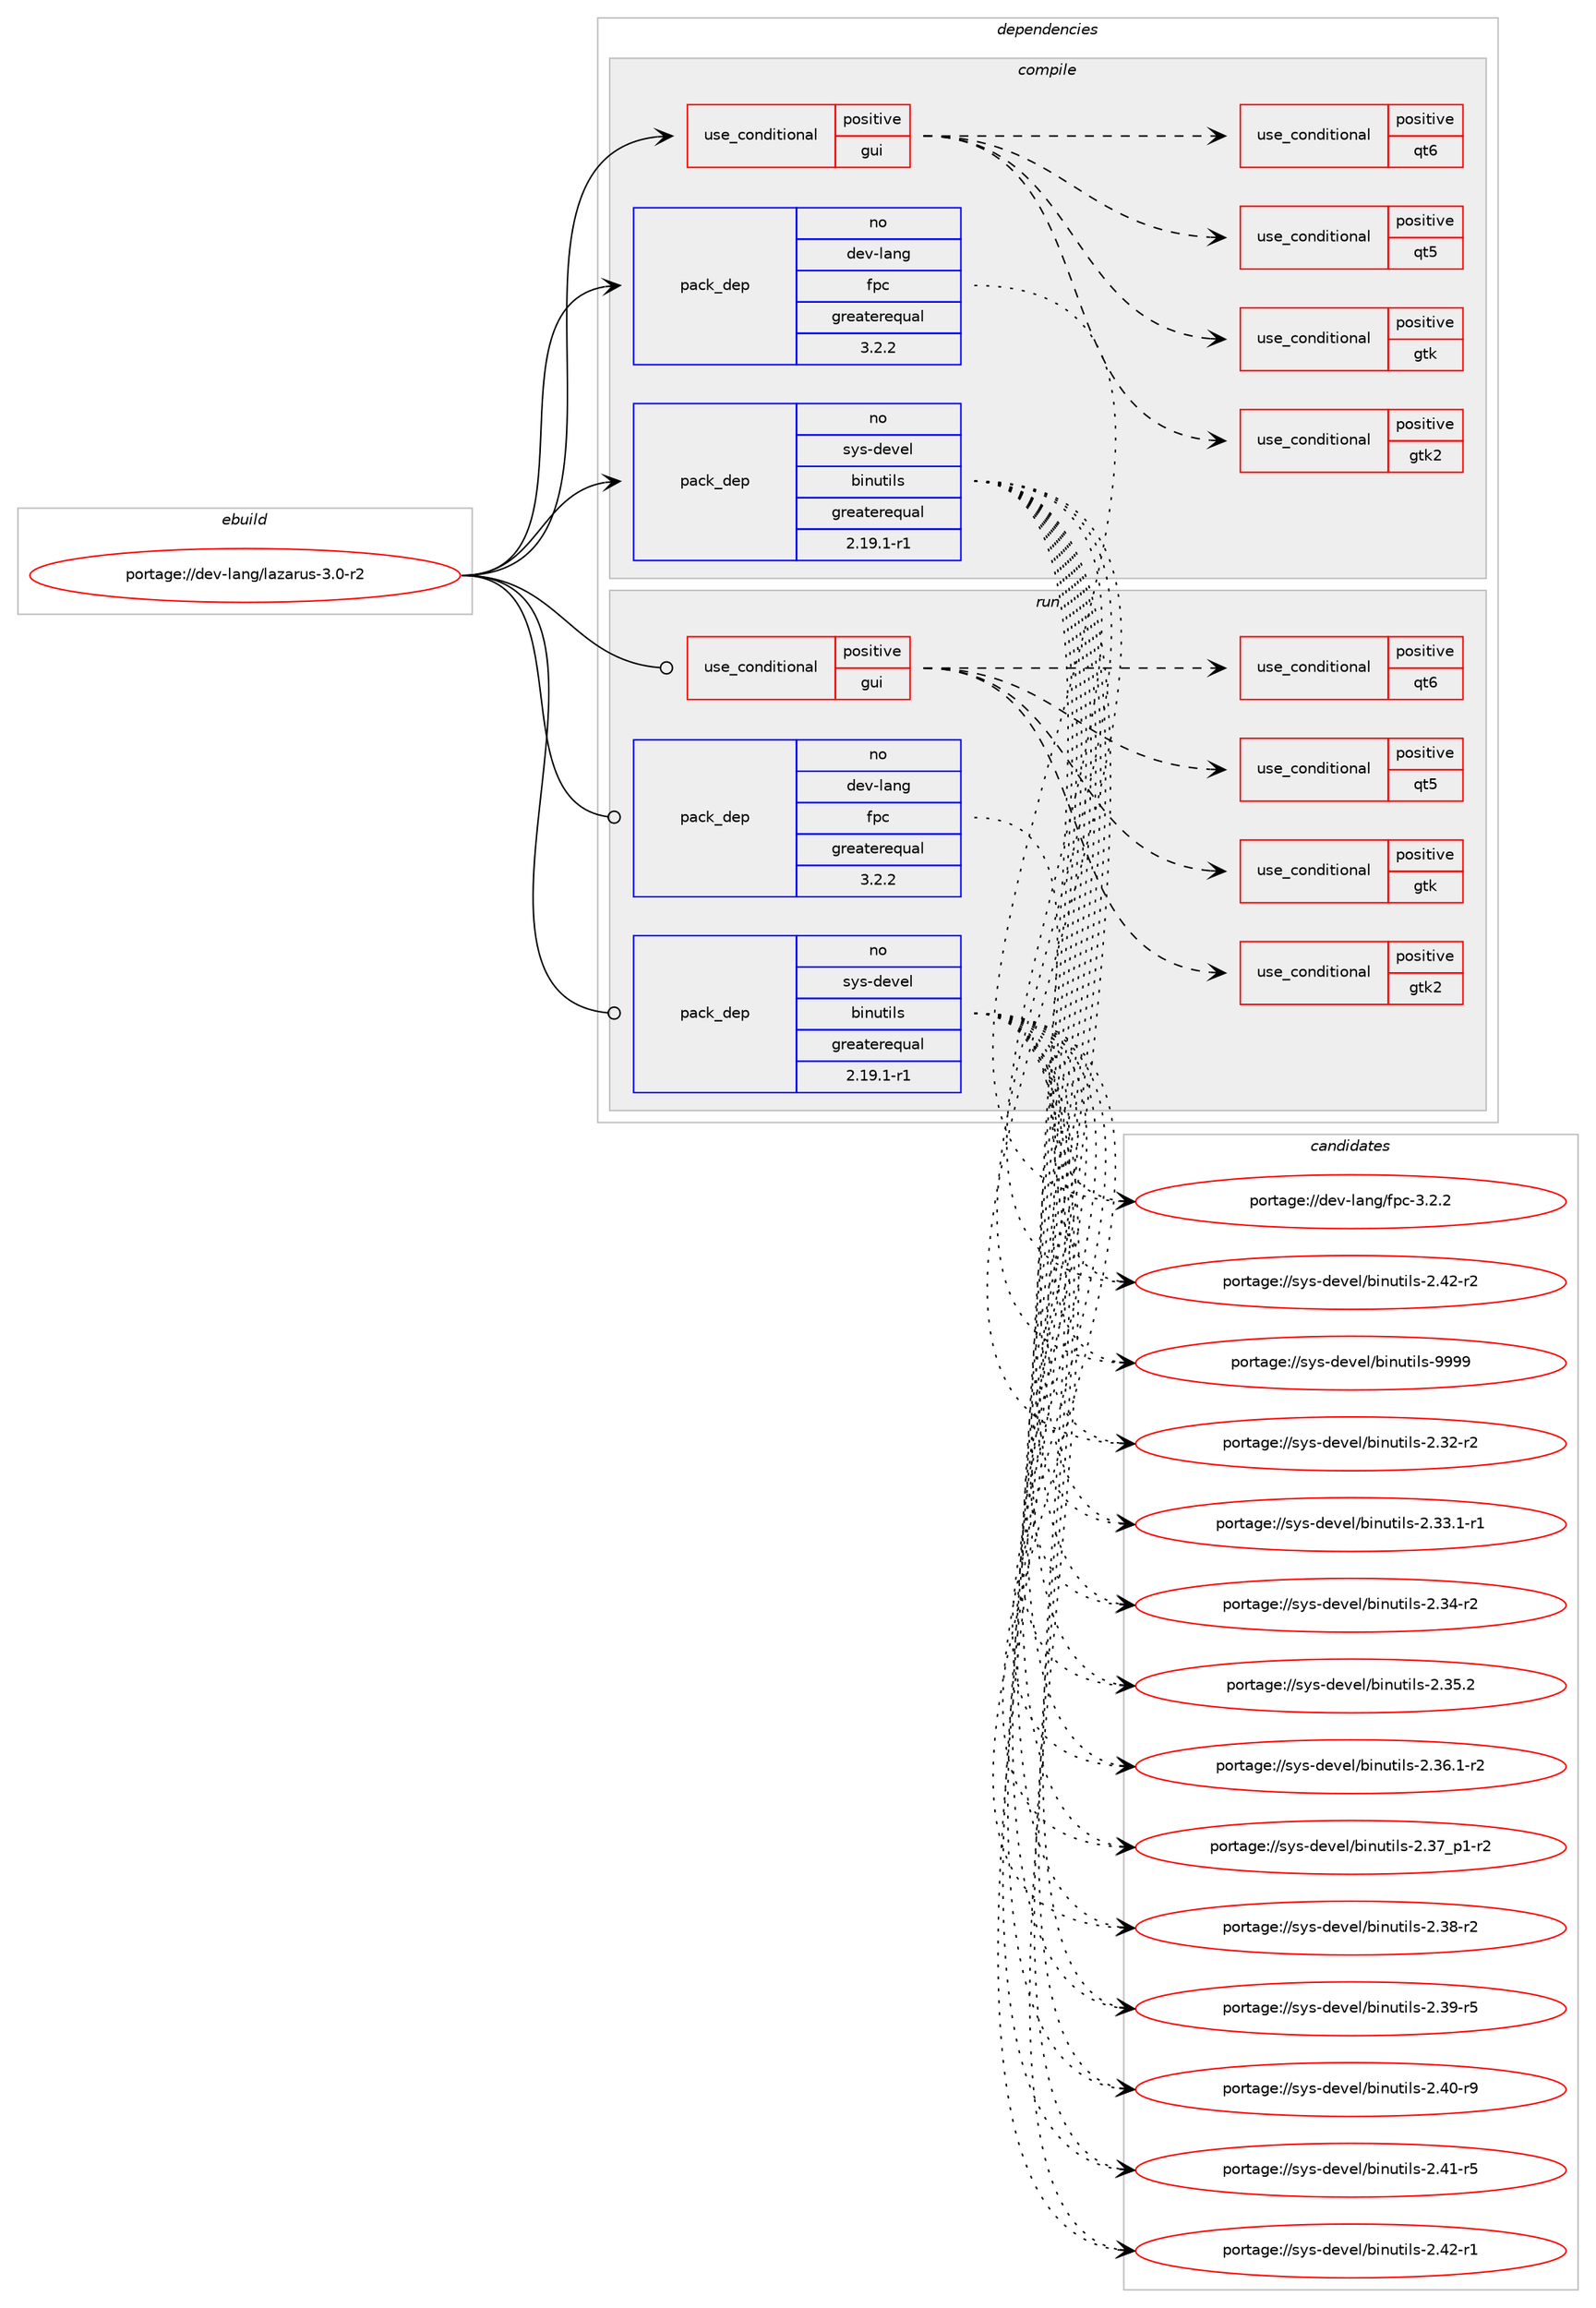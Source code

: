 digraph prolog {

# *************
# Graph options
# *************

newrank=true;
concentrate=true;
compound=true;
graph [rankdir=LR,fontname=Helvetica,fontsize=10,ranksep=1.5];#, ranksep=2.5, nodesep=0.2];
edge  [arrowhead=vee];
node  [fontname=Helvetica,fontsize=10];

# **********
# The ebuild
# **********

subgraph cluster_leftcol {
color=gray;
rank=same;
label=<<i>ebuild</i>>;
id [label="portage://dev-lang/lazarus-3.0-r2", color=red, width=4, href="../dev-lang/lazarus-3.0-r2.svg"];
}

# ****************
# The dependencies
# ****************

subgraph cluster_midcol {
color=gray;
label=<<i>dependencies</i>>;
subgraph cluster_compile {
fillcolor="#eeeeee";
style=filled;
label=<<i>compile</i>>;
subgraph cond22394 {
dependency50431 [label=<<TABLE BORDER="0" CELLBORDER="1" CELLSPACING="0" CELLPADDING="4"><TR><TD ROWSPAN="3" CELLPADDING="10">use_conditional</TD></TR><TR><TD>positive</TD></TR><TR><TD>gui</TD></TR></TABLE>>, shape=none, color=red];
subgraph cond22395 {
dependency50432 [label=<<TABLE BORDER="0" CELLBORDER="1" CELLSPACING="0" CELLPADDING="4"><TR><TD ROWSPAN="3" CELLPADDING="10">use_conditional</TD></TR><TR><TD>positive</TD></TR><TR><TD>gtk2</TD></TR></TABLE>>, shape=none, color=red];
# *** BEGIN UNKNOWN DEPENDENCY TYPE (TODO) ***
# dependency50432 -> package_dependency(portage://dev-lang/lazarus-3.0-r2,install,no,x11-libs,gtk+,none,[,,],[slot(2)],[])
# *** END UNKNOWN DEPENDENCY TYPE (TODO) ***

}
dependency50431:e -> dependency50432:w [weight=20,style="dashed",arrowhead="vee"];
subgraph cond22396 {
dependency50433 [label=<<TABLE BORDER="0" CELLBORDER="1" CELLSPACING="0" CELLPADDING="4"><TR><TD ROWSPAN="3" CELLPADDING="10">use_conditional</TD></TR><TR><TD>positive</TD></TR><TR><TD>gtk</TD></TR></TABLE>>, shape=none, color=red];
# *** BEGIN UNKNOWN DEPENDENCY TYPE (TODO) ***
# dependency50433 -> package_dependency(portage://dev-lang/lazarus-3.0-r2,install,no,x11-libs,gtk+,none,[,,],[slot(3)],[])
# *** END UNKNOWN DEPENDENCY TYPE (TODO) ***

}
dependency50431:e -> dependency50433:w [weight=20,style="dashed",arrowhead="vee"];
subgraph cond22397 {
dependency50434 [label=<<TABLE BORDER="0" CELLBORDER="1" CELLSPACING="0" CELLPADDING="4"><TR><TD ROWSPAN="3" CELLPADDING="10">use_conditional</TD></TR><TR><TD>positive</TD></TR><TR><TD>qt5</TD></TR></TABLE>>, shape=none, color=red];
# *** BEGIN UNKNOWN DEPENDENCY TYPE (TODO) ***
# dependency50434 -> package_dependency(portage://dev-lang/lazarus-3.0-r2,install,no,dev-libs,libqt5pas,none,[,,],[slot(0),subslot(3.0)],[])
# *** END UNKNOWN DEPENDENCY TYPE (TODO) ***

}
dependency50431:e -> dependency50434:w [weight=20,style="dashed",arrowhead="vee"];
subgraph cond22398 {
dependency50435 [label=<<TABLE BORDER="0" CELLBORDER="1" CELLSPACING="0" CELLPADDING="4"><TR><TD ROWSPAN="3" CELLPADDING="10">use_conditional</TD></TR><TR><TD>positive</TD></TR><TR><TD>qt6</TD></TR></TABLE>>, shape=none, color=red];
# *** BEGIN UNKNOWN DEPENDENCY TYPE (TODO) ***
# dependency50435 -> package_dependency(portage://dev-lang/lazarus-3.0-r2,install,no,dev-libs,libqt6pas,none,[,,],[slot(0),subslot(3.0)],[])
# *** END UNKNOWN DEPENDENCY TYPE (TODO) ***

}
dependency50431:e -> dependency50435:w [weight=20,style="dashed",arrowhead="vee"];
}
id:e -> dependency50431:w [weight=20,style="solid",arrowhead="vee"];
subgraph pack26999 {
dependency50436 [label=<<TABLE BORDER="0" CELLBORDER="1" CELLSPACING="0" CELLPADDING="4" WIDTH="220"><TR><TD ROWSPAN="6" CELLPADDING="30">pack_dep</TD></TR><TR><TD WIDTH="110">no</TD></TR><TR><TD>dev-lang</TD></TR><TR><TD>fpc</TD></TR><TR><TD>greaterequal</TD></TR><TR><TD>3.2.2</TD></TR></TABLE>>, shape=none, color=blue];
}
id:e -> dependency50436:w [weight=20,style="solid",arrowhead="vee"];
subgraph pack27000 {
dependency50437 [label=<<TABLE BORDER="0" CELLBORDER="1" CELLSPACING="0" CELLPADDING="4" WIDTH="220"><TR><TD ROWSPAN="6" CELLPADDING="30">pack_dep</TD></TR><TR><TD WIDTH="110">no</TD></TR><TR><TD>sys-devel</TD></TR><TR><TD>binutils</TD></TR><TR><TD>greaterequal</TD></TR><TR><TD>2.19.1-r1</TD></TR></TABLE>>, shape=none, color=blue];
}
id:e -> dependency50437:w [weight=20,style="solid",arrowhead="vee"];
}
subgraph cluster_compileandrun {
fillcolor="#eeeeee";
style=filled;
label=<<i>compile and run</i>>;
}
subgraph cluster_run {
fillcolor="#eeeeee";
style=filled;
label=<<i>run</i>>;
subgraph cond22399 {
dependency50438 [label=<<TABLE BORDER="0" CELLBORDER="1" CELLSPACING="0" CELLPADDING="4"><TR><TD ROWSPAN="3" CELLPADDING="10">use_conditional</TD></TR><TR><TD>positive</TD></TR><TR><TD>gui</TD></TR></TABLE>>, shape=none, color=red];
subgraph cond22400 {
dependency50439 [label=<<TABLE BORDER="0" CELLBORDER="1" CELLSPACING="0" CELLPADDING="4"><TR><TD ROWSPAN="3" CELLPADDING="10">use_conditional</TD></TR><TR><TD>positive</TD></TR><TR><TD>gtk2</TD></TR></TABLE>>, shape=none, color=red];
# *** BEGIN UNKNOWN DEPENDENCY TYPE (TODO) ***
# dependency50439 -> package_dependency(portage://dev-lang/lazarus-3.0-r2,run,no,x11-libs,gtk+,none,[,,],[slot(2)],[])
# *** END UNKNOWN DEPENDENCY TYPE (TODO) ***

}
dependency50438:e -> dependency50439:w [weight=20,style="dashed",arrowhead="vee"];
subgraph cond22401 {
dependency50440 [label=<<TABLE BORDER="0" CELLBORDER="1" CELLSPACING="0" CELLPADDING="4"><TR><TD ROWSPAN="3" CELLPADDING="10">use_conditional</TD></TR><TR><TD>positive</TD></TR><TR><TD>gtk</TD></TR></TABLE>>, shape=none, color=red];
# *** BEGIN UNKNOWN DEPENDENCY TYPE (TODO) ***
# dependency50440 -> package_dependency(portage://dev-lang/lazarus-3.0-r2,run,no,x11-libs,gtk+,none,[,,],[slot(3)],[])
# *** END UNKNOWN DEPENDENCY TYPE (TODO) ***

}
dependency50438:e -> dependency50440:w [weight=20,style="dashed",arrowhead="vee"];
subgraph cond22402 {
dependency50441 [label=<<TABLE BORDER="0" CELLBORDER="1" CELLSPACING="0" CELLPADDING="4"><TR><TD ROWSPAN="3" CELLPADDING="10">use_conditional</TD></TR><TR><TD>positive</TD></TR><TR><TD>qt5</TD></TR></TABLE>>, shape=none, color=red];
# *** BEGIN UNKNOWN DEPENDENCY TYPE (TODO) ***
# dependency50441 -> package_dependency(portage://dev-lang/lazarus-3.0-r2,run,no,dev-libs,libqt5pas,none,[,,],[slot(0),subslot(3.0)],[])
# *** END UNKNOWN DEPENDENCY TYPE (TODO) ***

}
dependency50438:e -> dependency50441:w [weight=20,style="dashed",arrowhead="vee"];
subgraph cond22403 {
dependency50442 [label=<<TABLE BORDER="0" CELLBORDER="1" CELLSPACING="0" CELLPADDING="4"><TR><TD ROWSPAN="3" CELLPADDING="10">use_conditional</TD></TR><TR><TD>positive</TD></TR><TR><TD>qt6</TD></TR></TABLE>>, shape=none, color=red];
# *** BEGIN UNKNOWN DEPENDENCY TYPE (TODO) ***
# dependency50442 -> package_dependency(portage://dev-lang/lazarus-3.0-r2,run,no,dev-libs,libqt6pas,none,[,,],[slot(0),subslot(3.0)],[])
# *** END UNKNOWN DEPENDENCY TYPE (TODO) ***

}
dependency50438:e -> dependency50442:w [weight=20,style="dashed",arrowhead="vee"];
}
id:e -> dependency50438:w [weight=20,style="solid",arrowhead="odot"];
subgraph pack27001 {
dependency50443 [label=<<TABLE BORDER="0" CELLBORDER="1" CELLSPACING="0" CELLPADDING="4" WIDTH="220"><TR><TD ROWSPAN="6" CELLPADDING="30">pack_dep</TD></TR><TR><TD WIDTH="110">no</TD></TR><TR><TD>dev-lang</TD></TR><TR><TD>fpc</TD></TR><TR><TD>greaterequal</TD></TR><TR><TD>3.2.2</TD></TR></TABLE>>, shape=none, color=blue];
}
id:e -> dependency50443:w [weight=20,style="solid",arrowhead="odot"];
subgraph pack27002 {
dependency50444 [label=<<TABLE BORDER="0" CELLBORDER="1" CELLSPACING="0" CELLPADDING="4" WIDTH="220"><TR><TD ROWSPAN="6" CELLPADDING="30">pack_dep</TD></TR><TR><TD WIDTH="110">no</TD></TR><TR><TD>sys-devel</TD></TR><TR><TD>binutils</TD></TR><TR><TD>greaterequal</TD></TR><TR><TD>2.19.1-r1</TD></TR></TABLE>>, shape=none, color=blue];
}
id:e -> dependency50444:w [weight=20,style="solid",arrowhead="odot"];
}
}

# **************
# The candidates
# **************

subgraph cluster_choices {
rank=same;
color=gray;
label=<<i>candidates</i>>;

subgraph choice26999 {
color=black;
nodesep=1;
choice10010111845108971101034710211299455146504650 [label="portage://dev-lang/fpc-3.2.2", color=red, width=4,href="../dev-lang/fpc-3.2.2.svg"];
dependency50436:e -> choice10010111845108971101034710211299455146504650:w [style=dotted,weight="100"];
}
subgraph choice27000 {
color=black;
nodesep=1;
choice11512111545100101118101108479810511011711610510811545504651504511450 [label="portage://sys-devel/binutils-2.32-r2", color=red, width=4,href="../sys-devel/binutils-2.32-r2.svg"];
choice115121115451001011181011084798105110117116105108115455046515146494511449 [label="portage://sys-devel/binutils-2.33.1-r1", color=red, width=4,href="../sys-devel/binutils-2.33.1-r1.svg"];
choice11512111545100101118101108479810511011711610510811545504651524511450 [label="portage://sys-devel/binutils-2.34-r2", color=red, width=4,href="../sys-devel/binutils-2.34-r2.svg"];
choice11512111545100101118101108479810511011711610510811545504651534650 [label="portage://sys-devel/binutils-2.35.2", color=red, width=4,href="../sys-devel/binutils-2.35.2.svg"];
choice115121115451001011181011084798105110117116105108115455046515446494511450 [label="portage://sys-devel/binutils-2.36.1-r2", color=red, width=4,href="../sys-devel/binutils-2.36.1-r2.svg"];
choice115121115451001011181011084798105110117116105108115455046515595112494511450 [label="portage://sys-devel/binutils-2.37_p1-r2", color=red, width=4,href="../sys-devel/binutils-2.37_p1-r2.svg"];
choice11512111545100101118101108479810511011711610510811545504651564511450 [label="portage://sys-devel/binutils-2.38-r2", color=red, width=4,href="../sys-devel/binutils-2.38-r2.svg"];
choice11512111545100101118101108479810511011711610510811545504651574511453 [label="portage://sys-devel/binutils-2.39-r5", color=red, width=4,href="../sys-devel/binutils-2.39-r5.svg"];
choice11512111545100101118101108479810511011711610510811545504652484511457 [label="portage://sys-devel/binutils-2.40-r9", color=red, width=4,href="../sys-devel/binutils-2.40-r9.svg"];
choice11512111545100101118101108479810511011711610510811545504652494511453 [label="portage://sys-devel/binutils-2.41-r5", color=red, width=4,href="../sys-devel/binutils-2.41-r5.svg"];
choice11512111545100101118101108479810511011711610510811545504652504511449 [label="portage://sys-devel/binutils-2.42-r1", color=red, width=4,href="../sys-devel/binutils-2.42-r1.svg"];
choice11512111545100101118101108479810511011711610510811545504652504511450 [label="portage://sys-devel/binutils-2.42-r2", color=red, width=4,href="../sys-devel/binutils-2.42-r2.svg"];
choice1151211154510010111810110847981051101171161051081154557575757 [label="portage://sys-devel/binutils-9999", color=red, width=4,href="../sys-devel/binutils-9999.svg"];
dependency50437:e -> choice11512111545100101118101108479810511011711610510811545504651504511450:w [style=dotted,weight="100"];
dependency50437:e -> choice115121115451001011181011084798105110117116105108115455046515146494511449:w [style=dotted,weight="100"];
dependency50437:e -> choice11512111545100101118101108479810511011711610510811545504651524511450:w [style=dotted,weight="100"];
dependency50437:e -> choice11512111545100101118101108479810511011711610510811545504651534650:w [style=dotted,weight="100"];
dependency50437:e -> choice115121115451001011181011084798105110117116105108115455046515446494511450:w [style=dotted,weight="100"];
dependency50437:e -> choice115121115451001011181011084798105110117116105108115455046515595112494511450:w [style=dotted,weight="100"];
dependency50437:e -> choice11512111545100101118101108479810511011711610510811545504651564511450:w [style=dotted,weight="100"];
dependency50437:e -> choice11512111545100101118101108479810511011711610510811545504651574511453:w [style=dotted,weight="100"];
dependency50437:e -> choice11512111545100101118101108479810511011711610510811545504652484511457:w [style=dotted,weight="100"];
dependency50437:e -> choice11512111545100101118101108479810511011711610510811545504652494511453:w [style=dotted,weight="100"];
dependency50437:e -> choice11512111545100101118101108479810511011711610510811545504652504511449:w [style=dotted,weight="100"];
dependency50437:e -> choice11512111545100101118101108479810511011711610510811545504652504511450:w [style=dotted,weight="100"];
dependency50437:e -> choice1151211154510010111810110847981051101171161051081154557575757:w [style=dotted,weight="100"];
}
subgraph choice27001 {
color=black;
nodesep=1;
choice10010111845108971101034710211299455146504650 [label="portage://dev-lang/fpc-3.2.2", color=red, width=4,href="../dev-lang/fpc-3.2.2.svg"];
dependency50443:e -> choice10010111845108971101034710211299455146504650:w [style=dotted,weight="100"];
}
subgraph choice27002 {
color=black;
nodesep=1;
choice11512111545100101118101108479810511011711610510811545504651504511450 [label="portage://sys-devel/binutils-2.32-r2", color=red, width=4,href="../sys-devel/binutils-2.32-r2.svg"];
choice115121115451001011181011084798105110117116105108115455046515146494511449 [label="portage://sys-devel/binutils-2.33.1-r1", color=red, width=4,href="../sys-devel/binutils-2.33.1-r1.svg"];
choice11512111545100101118101108479810511011711610510811545504651524511450 [label="portage://sys-devel/binutils-2.34-r2", color=red, width=4,href="../sys-devel/binutils-2.34-r2.svg"];
choice11512111545100101118101108479810511011711610510811545504651534650 [label="portage://sys-devel/binutils-2.35.2", color=red, width=4,href="../sys-devel/binutils-2.35.2.svg"];
choice115121115451001011181011084798105110117116105108115455046515446494511450 [label="portage://sys-devel/binutils-2.36.1-r2", color=red, width=4,href="../sys-devel/binutils-2.36.1-r2.svg"];
choice115121115451001011181011084798105110117116105108115455046515595112494511450 [label="portage://sys-devel/binutils-2.37_p1-r2", color=red, width=4,href="../sys-devel/binutils-2.37_p1-r2.svg"];
choice11512111545100101118101108479810511011711610510811545504651564511450 [label="portage://sys-devel/binutils-2.38-r2", color=red, width=4,href="../sys-devel/binutils-2.38-r2.svg"];
choice11512111545100101118101108479810511011711610510811545504651574511453 [label="portage://sys-devel/binutils-2.39-r5", color=red, width=4,href="../sys-devel/binutils-2.39-r5.svg"];
choice11512111545100101118101108479810511011711610510811545504652484511457 [label="portage://sys-devel/binutils-2.40-r9", color=red, width=4,href="../sys-devel/binutils-2.40-r9.svg"];
choice11512111545100101118101108479810511011711610510811545504652494511453 [label="portage://sys-devel/binutils-2.41-r5", color=red, width=4,href="../sys-devel/binutils-2.41-r5.svg"];
choice11512111545100101118101108479810511011711610510811545504652504511449 [label="portage://sys-devel/binutils-2.42-r1", color=red, width=4,href="../sys-devel/binutils-2.42-r1.svg"];
choice11512111545100101118101108479810511011711610510811545504652504511450 [label="portage://sys-devel/binutils-2.42-r2", color=red, width=4,href="../sys-devel/binutils-2.42-r2.svg"];
choice1151211154510010111810110847981051101171161051081154557575757 [label="portage://sys-devel/binutils-9999", color=red, width=4,href="../sys-devel/binutils-9999.svg"];
dependency50444:e -> choice11512111545100101118101108479810511011711610510811545504651504511450:w [style=dotted,weight="100"];
dependency50444:e -> choice115121115451001011181011084798105110117116105108115455046515146494511449:w [style=dotted,weight="100"];
dependency50444:e -> choice11512111545100101118101108479810511011711610510811545504651524511450:w [style=dotted,weight="100"];
dependency50444:e -> choice11512111545100101118101108479810511011711610510811545504651534650:w [style=dotted,weight="100"];
dependency50444:e -> choice115121115451001011181011084798105110117116105108115455046515446494511450:w [style=dotted,weight="100"];
dependency50444:e -> choice115121115451001011181011084798105110117116105108115455046515595112494511450:w [style=dotted,weight="100"];
dependency50444:e -> choice11512111545100101118101108479810511011711610510811545504651564511450:w [style=dotted,weight="100"];
dependency50444:e -> choice11512111545100101118101108479810511011711610510811545504651574511453:w [style=dotted,weight="100"];
dependency50444:e -> choice11512111545100101118101108479810511011711610510811545504652484511457:w [style=dotted,weight="100"];
dependency50444:e -> choice11512111545100101118101108479810511011711610510811545504652494511453:w [style=dotted,weight="100"];
dependency50444:e -> choice11512111545100101118101108479810511011711610510811545504652504511449:w [style=dotted,weight="100"];
dependency50444:e -> choice11512111545100101118101108479810511011711610510811545504652504511450:w [style=dotted,weight="100"];
dependency50444:e -> choice1151211154510010111810110847981051101171161051081154557575757:w [style=dotted,weight="100"];
}
}

}
